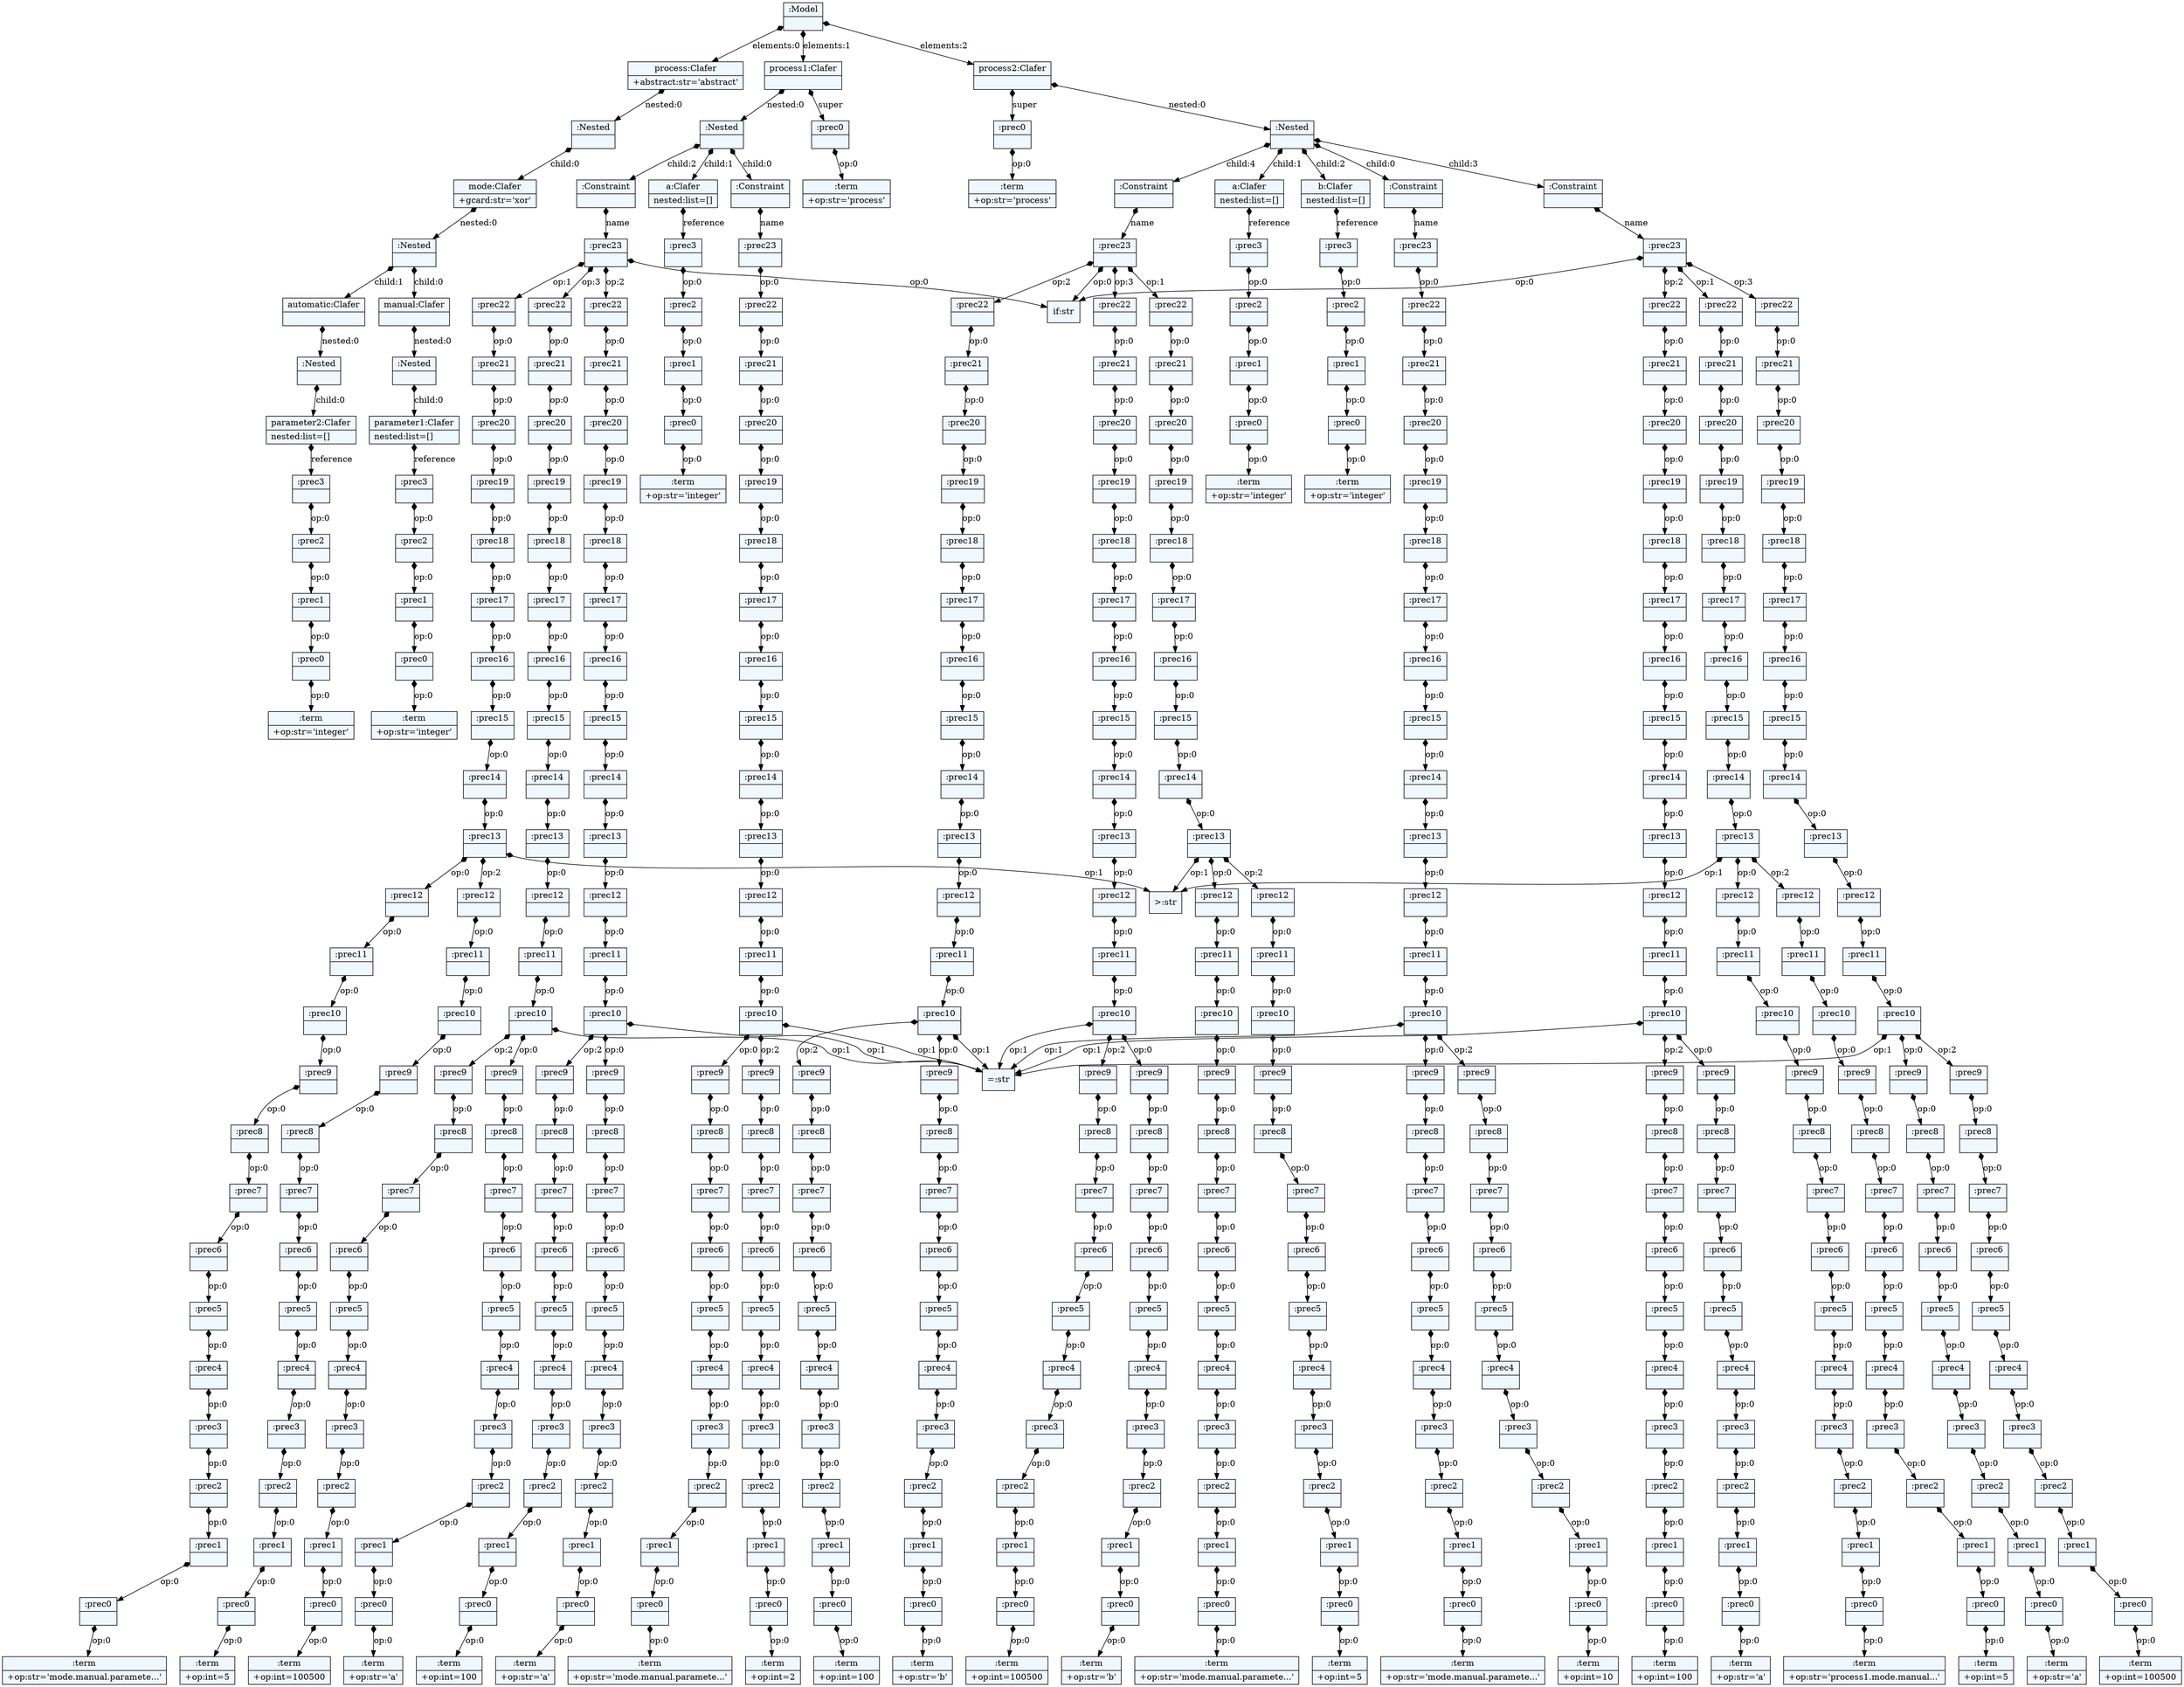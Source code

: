 
    digraph textX {
    fontname = "Bitstream Vera Sans"
    fontsize = 8
    node[
        shape=record,
        style=filled,
        fillcolor=aliceblue
    ]
    nodesep = 0.3
    edge[dir=black,arrowtail=empty]


139630471093968 -> 139630471093712 [label="elements:0" arrowtail=diamond dir=both]
139630471093712 -> 139630471091216 [label="nested:0" arrowtail=diamond dir=both]
139630471091216 -> 139630471090640 [label="child:0" arrowtail=diamond dir=both]
139630471090640 -> 139630471062224 [label="nested:0" arrowtail=diamond dir=both]
139630471062224 -> 139630471064848 [label="child:0" arrowtail=diamond dir=both]
139630471064848 -> 139630471064080 [label="nested:0" arrowtail=diamond dir=both]
139630471064080 -> 139630470682448 [label="child:0" arrowtail=diamond dir=both]
139630470682448 -> 139630470680912 [label="reference" arrowtail=diamond dir=both]
139630470680912 -> 139630470681744 [label="op:0" arrowtail=diamond dir=both]
139630470681744 -> 139630470682576 [label="op:0" arrowtail=diamond dir=both]
139630470682576 -> 139630470683792 [label="op:0" arrowtail=diamond dir=both]
139630470683792 -> 139630470683920 [label="op:0" arrowtail=diamond dir=both]
139630470683920[label="{:term|+op:str='integer'\l}"]
139630470683792[label="{:prec0|}"]
139630470682576[label="{:prec1|}"]
139630470681744[label="{:prec2|}"]
139630470680912[label="{:prec3|}"]
139630470682448[label="{parameter1:Clafer|nested:list=[]\l}"]
139630471064080[label="{:Nested|}"]
139630471064848[label="{manual:Clafer|}"]
139630471062224 -> 139630471064656 [label="child:1" arrowtail=diamond dir=both]
139630471064656 -> 139630471065552 [label="nested:0" arrowtail=diamond dir=both]
139630471065552 -> 139630470683024 [label="child:0" arrowtail=diamond dir=both]
139630470683024 -> 139630470682896 [label="reference" arrowtail=diamond dir=both]
139630470682896 -> 139630470683856 [label="op:0" arrowtail=diamond dir=both]
139630470683856 -> 139630470683216 [label="op:0" arrowtail=diamond dir=both]
139630470683216 -> 139630470904208 [label="op:0" arrowtail=diamond dir=both]
139630470904208 -> 139630470904080 [label="op:0" arrowtail=diamond dir=both]
139630470904080[label="{:term|+op:str='integer'\l}"]
139630470904208[label="{:prec0|}"]
139630470683216[label="{:prec1|}"]
139630470683856[label="{:prec2|}"]
139630470682896[label="{:prec3|}"]
139630470683024[label="{parameter2:Clafer|nested:list=[]\l}"]
139630471065552[label="{:Nested|}"]
139630471064656[label="{automatic:Clafer|}"]
139630471062224[label="{:Nested|}"]
139630471090640[label="{mode:Clafer|+gcard:str='xor'\l}"]
139630471091216[label="{:Nested|}"]
139630471093712[label="{process:Clafer|+abstract:str='abstract'\l}"]
139630471093968 -> 139630471092560 [label="elements:1" arrowtail=diamond dir=both]
139630471092560 -> 139630471090896 [label="super" arrowtail=diamond dir=both]
139630471090896 -> 139630471090960 [label="op:0" arrowtail=diamond dir=both]
139630471090960[label="{:term|+op:str='process'\l}"]
139630471090896[label="{:prec0|}"]
139630471092560 -> 139630471091600 [label="nested:0" arrowtail=diamond dir=both]
139630471091600 -> 139630471061712 [label="child:0" arrowtail=diamond dir=both]
139630471061712 -> 139630471065104 [label="name" arrowtail=diamond dir=both]
139630471065104 -> 139630470885968 [label="op:0" arrowtail=diamond dir=both]
139630470885968 -> 139630470886416 [label="op:0" arrowtail=diamond dir=both]
139630470886416 -> 139630470885456 [label="op:0" arrowtail=diamond dir=both]
139630470885456 -> 139630470887312 [label="op:0" arrowtail=diamond dir=both]
139630470887312 -> 139630470952272 [label="op:0" arrowtail=diamond dir=both]
139630470952272 -> 139630470951632 [label="op:0" arrowtail=diamond dir=both]
139630470951632 -> 139630470953488 [label="op:0" arrowtail=diamond dir=both]
139630470953488 -> 139630470714000 [label="op:0" arrowtail=diamond dir=both]
139630470714000 -> 139630470713552 [label="op:0" arrowtail=diamond dir=both]
139630470713552 -> 139630470715600 [label="op:0" arrowtail=diamond dir=both]
139630470715600 -> 139630470714512 [label="op:0" arrowtail=diamond dir=both]
139630470714512 -> 139630470713424 [label="op:0" arrowtail=diamond dir=both]
139630470713424 -> 139630470716880 [label="op:0" arrowtail=diamond dir=both]
139630470716880 -> 139630470714576 [label="op:0" arrowtail=diamond dir=both]
139630470714576 -> 139630470716432 [label="op:0" arrowtail=diamond dir=both]
139630470716432 -> 139630470716624 [label="op:0" arrowtail=diamond dir=both]
139630470716624 -> 139630470715664 [label="op:0" arrowtail=diamond dir=both]
139630470715664 -> 139630471444176 [label="op:0" arrowtail=diamond dir=both]
139630471444176 -> 139630470747728 [label="op:0" arrowtail=diamond dir=both]
139630470747728 -> 139630470748240 [label="op:0" arrowtail=diamond dir=both]
139630470748240 -> 139630470748624 [label="op:0" arrowtail=diamond dir=both]
139630470748624 -> 139630470749072 [label="op:0" arrowtail=diamond dir=both]
139630470749072 -> 139630470578512 [label="op:0" arrowtail=diamond dir=both]
139630470578512 -> 139630470578960 [label="op:0" arrowtail=diamond dir=both]
139630470578960[label="{:term|+op:str='mode.manual.paramete...'\l}"]
139630470578512[label="{:prec0|}"]
139630470749072[label="{:prec1|}"]
139630470748624[label="{:prec2|}"]
139630470748240[label="{:prec3|}"]
139630470747728[label="{:prec4|}"]
139630471444176[label="{:prec5|}"]
139630470715664[label="{:prec6|}"]
139630470716624[label="{:prec7|}"]
139630470716432[label="{:prec8|}"]
139630470714576[label="{:prec9|}"]
139630470716880 -> "=:str" [label="op:1" arrowtail=diamond dir=both]
139630470716880 -> 139630470715152 [label="op:2" arrowtail=diamond dir=both]
139630470715152 -> 139630470716560 [label="op:0" arrowtail=diamond dir=both]
139630470716560 -> 139630470716944 [label="op:0" arrowtail=diamond dir=both]
139630470716944 -> 139630470750160 [label="op:0" arrowtail=diamond dir=both]
139630470750160 -> 139630470746768 [label="op:0" arrowtail=diamond dir=both]
139630470746768 -> 139630470750096 [label="op:0" arrowtail=diamond dir=both]
139630470750096 -> 139630470578832 [label="op:0" arrowtail=diamond dir=both]
139630470578832 -> 139630470579344 [label="op:0" arrowtail=diamond dir=both]
139630470579344 -> 139630470579664 [label="op:0" arrowtail=diamond dir=both]
139630470579664 -> 139630470579856 [label="op:0" arrowtail=diamond dir=both]
139630470579856 -> 139630470580112 [label="op:0" arrowtail=diamond dir=both]
139630470580112[label="{:term|+op:int=2\l}"]
139630470579856[label="{:prec0|}"]
139630470579664[label="{:prec1|}"]
139630470579344[label="{:prec2|}"]
139630470578832[label="{:prec3|}"]
139630470750096[label="{:prec4|}"]
139630470746768[label="{:prec5|}"]
139630470750160[label="{:prec6|}"]
139630470716944[label="{:prec7|}"]
139630470716560[label="{:prec8|}"]
139630470715152[label="{:prec9|}"]
139630470716880[label="{:prec10|}"]
139630470713424[label="{:prec11|}"]
139630470714512[label="{:prec12|}"]
139630470715600[label="{:prec13|}"]
139630470713552[label="{:prec14|}"]
139630470714000[label="{:prec15|}"]
139630470953488[label="{:prec16|}"]
139630470951632[label="{:prec17|}"]
139630470952272[label="{:prec18|}"]
139630470887312[label="{:prec19|}"]
139630470885456[label="{:prec20|}"]
139630470886416[label="{:prec21|}"]
139630470885968[label="{:prec22|}"]
139630471065104[label="{:prec23|}"]
139630471061712[label="{:Constraint|}"]
139630471091600 -> 139630471063120 [label="child:1" arrowtail=diamond dir=both]
139630471063120 -> 139630470887632 [label="reference" arrowtail=diamond dir=both]
139630470887632 -> 139630470886928 [label="op:0" arrowtail=diamond dir=both]
139630470886928 -> 139630470888976 [label="op:0" arrowtail=diamond dir=both]
139630470888976 -> 139630470953360 [label="op:0" arrowtail=diamond dir=both]
139630470953360 -> 139630470951888 [label="op:0" arrowtail=diamond dir=both]
139630470951888[label="{:term|+op:str='integer'\l}"]
139630470953360[label="{:prec0|}"]
139630470888976[label="{:prec1|}"]
139630470886928[label="{:prec2|}"]
139630470887632[label="{:prec3|}"]
139630471063120[label="{a:Clafer|nested:list=[]\l}"]
139630471091600 -> 139630471063568 [label="child:2" arrowtail=diamond dir=both]
139630471063568 -> 139630470886352 [label="name" arrowtail=diamond dir=both]
139630470886352 -> "if:str" [label="op:0" arrowtail=diamond dir=both]
139630470886352 -> 139630470888464 [label="op:1" arrowtail=diamond dir=both]
139630470888464 -> 139630470953168 [label="op:0" arrowtail=diamond dir=both]
139630470953168 -> 139630470714704 [label="op:0" arrowtail=diamond dir=both]
139630470714704 -> 139630470714768 [label="op:0" arrowtail=diamond dir=both]
139630470714768 -> 139630470714192 [label="op:0" arrowtail=diamond dir=both]
139630470714192 -> 139630470714128 [label="op:0" arrowtail=diamond dir=both]
139630470714128 -> 139630470715792 [label="op:0" arrowtail=diamond dir=both]
139630470715792 -> 139630470715920 [label="op:0" arrowtail=diamond dir=both]
139630470715920 -> 139630470748112 [label="op:0" arrowtail=diamond dir=both]
139630470748112 -> 139630470750032 [label="op:0" arrowtail=diamond dir=both]
139630470750032 -> 139630470578896 [label="op:0" arrowtail=diamond dir=both]
139630470578896 -> 139630470579472 [label="op:0" arrowtail=diamond dir=both]
139630470579472 -> 139630470580048 [label="op:0" arrowtail=diamond dir=both]
139630470580048 -> 139630470578256 [label="op:0" arrowtail=diamond dir=both]
139630470578256 -> 139630470578384 [label="op:0" arrowtail=diamond dir=both]
139630470578384 -> 139630470580176 [label="op:0" arrowtail=diamond dir=both]
139630470580176 -> 139630470580368 [label="op:0" arrowtail=diamond dir=both]
139630470580368 -> 139630470580560 [label="op:0" arrowtail=diamond dir=both]
139630470580560 -> 139630470580752 [label="op:0" arrowtail=diamond dir=both]
139630470580752 -> 139630470580944 [label="op:0" arrowtail=diamond dir=both]
139630470580944 -> 139630470581136 [label="op:0" arrowtail=diamond dir=both]
139630470581136 -> 139630470581328 [label="op:0" arrowtail=diamond dir=both]
139630470581328 -> 139630470581520 [label="op:0" arrowtail=diamond dir=both]
139630470581520 -> 139630470581712 [label="op:0" arrowtail=diamond dir=both]
139630470581712[label="{:term|+op:str='mode.manual.paramete...'\l}"]
139630470581520[label="{:prec0|}"]
139630470581328[label="{:prec1|}"]
139630470581136[label="{:prec2|}"]
139630470580944[label="{:prec3|}"]
139630470580752[label="{:prec4|}"]
139630470580560[label="{:prec5|}"]
139630470580368[label="{:prec6|}"]
139630470580176[label="{:prec7|}"]
139630470578384[label="{:prec8|}"]
139630470578256[label="{:prec9|}"]
139630470580048[label="{:prec10|}"]
139630470579472[label="{:prec11|}"]
139630470578896[label="{:prec12|}"]
139630470750032 -> ">:str" [label="op:1" arrowtail=diamond dir=both]
139630470750032 -> 139630470579536 [label="op:2" arrowtail=diamond dir=both]
139630470579536 -> 139630470579920 [label="op:0" arrowtail=diamond dir=both]
139630470579920 -> 139630470578704 [label="op:0" arrowtail=diamond dir=both]
139630470578704 -> 139630470578448 [label="op:0" arrowtail=diamond dir=both]
139630470578448 -> 139630470580432 [label="op:0" arrowtail=diamond dir=both]
139630470580432 -> 139630470580688 [label="op:0" arrowtail=diamond dir=both]
139630470580688 -> 139630470581008 [label="op:0" arrowtail=diamond dir=both]
139630470581008 -> 139630470581264 [label="op:0" arrowtail=diamond dir=both]
139630470581264 -> 139630470581584 [label="op:0" arrowtail=diamond dir=both]
139630470581584 -> 139630470581840 [label="op:0" arrowtail=diamond dir=both]
139630470581840 -> 139630470582032 [label="op:0" arrowtail=diamond dir=both]
139630470582032 -> 139630470582224 [label="op:0" arrowtail=diamond dir=both]
139630470582224 -> 139630470287568 [label="op:0" arrowtail=diamond dir=both]
139630470287568 -> 139630470287760 [label="op:0" arrowtail=diamond dir=both]
139630470287760[label="{:term|+op:int=5\l}"]
139630470287568[label="{:prec0|}"]
139630470582224[label="{:prec1|}"]
139630470582032[label="{:prec2|}"]
139630470581840[label="{:prec3|}"]
139630470581584[label="{:prec4|}"]
139630470581264[label="{:prec5|}"]
139630470581008[label="{:prec6|}"]
139630470580688[label="{:prec7|}"]
139630470580432[label="{:prec8|}"]
139630470578448[label="{:prec9|}"]
139630470578704[label="{:prec10|}"]
139630470579920[label="{:prec11|}"]
139630470579536[label="{:prec12|}"]
139630470750032[label="{:prec13|}"]
139630470748112[label="{:prec14|}"]
139630470715920[label="{:prec15|}"]
139630470715792[label="{:prec16|}"]
139630470714128[label="{:prec17|}"]
139630470714192[label="{:prec18|}"]
139630470714768[label="{:prec19|}"]
139630470714704[label="{:prec20|}"]
139630470953168[label="{:prec21|}"]
139630470888464[label="{:prec22|}"]
139630470886352 -> 139630470954640 [label="op:2" arrowtail=diamond dir=both]
139630470954640 -> 139630470886032 [label="op:0" arrowtail=diamond dir=both]
139630470886032 -> 139630470714640 [label="op:0" arrowtail=diamond dir=both]
139630470714640 -> 139630470715088 [label="op:0" arrowtail=diamond dir=both]
139630470715088 -> 139630470716496 [label="op:0" arrowtail=diamond dir=both]
139630470716496 -> 139630470747216 [label="op:0" arrowtail=diamond dir=both]
139630470747216 -> 139630470749136 [label="op:0" arrowtail=diamond dir=both]
139630470749136 -> 139630470579792 [label="op:0" arrowtail=diamond dir=both]
139630470579792 -> 139630470578576 [label="op:0" arrowtail=diamond dir=both]
139630470578576 -> 139630470580304 [label="op:0" arrowtail=diamond dir=both]
139630470580304 -> 139630470580816 [label="op:0" arrowtail=diamond dir=both]
139630470580816 -> 139630470581200 [label="op:0" arrowtail=diamond dir=both]
139630470581200 -> 139630470581648 [label="op:0" arrowtail=diamond dir=both]
139630470581648 -> 139630470581904 [label="op:0" arrowtail=diamond dir=both]
139630470581904 -> 139630470287440 [label="op:0" arrowtail=diamond dir=both]
139630470287440 -> 139630470287696 [label="op:0" arrowtail=diamond dir=both]
139630470287696 -> 139630470288016 [label="op:0" arrowtail=diamond dir=both]
139630470288016 -> 139630470288144 [label="op:0" arrowtail=diamond dir=both]
139630470288144 -> 139630470288336 [label="op:0" arrowtail=diamond dir=both]
139630470288336 -> 139630470288528 [label="op:0" arrowtail=diamond dir=both]
139630470288528 -> 139630470288720 [label="op:0" arrowtail=diamond dir=both]
139630470288720 -> 139630470288912 [label="op:0" arrowtail=diamond dir=both]
139630470288912 -> 139630470289104 [label="op:0" arrowtail=diamond dir=both]
139630470289104 -> 139630470289296 [label="op:0" arrowtail=diamond dir=both]
139630470289296[label="{:term|+op:str='a'\l}"]
139630470289104[label="{:prec0|}"]
139630470288912[label="{:prec1|}"]
139630470288720[label="{:prec2|}"]
139630470288528[label="{:prec3|}"]
139630470288336[label="{:prec4|}"]
139630470288144[label="{:prec5|}"]
139630470288016[label="{:prec6|}"]
139630470287696[label="{:prec7|}"]
139630470287440[label="{:prec8|}"]
139630470581904[label="{:prec9|}"]
139630470581648 -> "=:str" [label="op:1" arrowtail=diamond dir=both]
139630470581648 -> 139630470582160 [label="op:2" arrowtail=diamond dir=both]
139630470582160 -> 139630470287632 [label="op:0" arrowtail=diamond dir=both]
139630470287632 -> 139630470287952 [label="op:0" arrowtail=diamond dir=both]
139630470287952 -> 139630470288272 [label="op:0" arrowtail=diamond dir=both]
139630470288272 -> 139630470288592 [label="op:0" arrowtail=diamond dir=both]
139630470288592 -> 139630470288848 [label="op:0" arrowtail=diamond dir=both]
139630470288848 -> 139630470289168 [label="op:0" arrowtail=diamond dir=both]
139630470289168 -> 139630470289424 [label="op:0" arrowtail=diamond dir=both]
139630470289424 -> 139630470289616 [label="op:0" arrowtail=diamond dir=both]
139630470289616 -> 139630470289808 [label="op:0" arrowtail=diamond dir=both]
139630470289808 -> 139630470290000 [label="op:0" arrowtail=diamond dir=both]
139630470290000[label="{:term|+op:int=100\l}"]
139630470289808[label="{:prec0|}"]
139630470289616[label="{:prec1|}"]
139630470289424[label="{:prec2|}"]
139630470289168[label="{:prec3|}"]
139630470288848[label="{:prec4|}"]
139630470288592[label="{:prec5|}"]
139630470288272[label="{:prec6|}"]
139630470287952[label="{:prec7|}"]
139630470287632[label="{:prec8|}"]
139630470582160[label="{:prec9|}"]
139630470581648[label="{:prec10|}"]
139630470581200[label="{:prec11|}"]
139630470580816[label="{:prec12|}"]
139630470580304[label="{:prec13|}"]
139630470578576[label="{:prec14|}"]
139630470579792[label="{:prec15|}"]
139630470749136[label="{:prec16|}"]
139630470747216[label="{:prec17|}"]
139630470716496[label="{:prec18|}"]
139630470715088[label="{:prec19|}"]
139630470714640[label="{:prec20|}"]
139630470886032[label="{:prec21|}"]
139630470954640[label="{:prec22|}"]
139630470886352 -> 139630470952016 [label="op:3" arrowtail=diamond dir=both]
139630470952016 -> 139630470715536 [label="op:0" arrowtail=diamond dir=both]
139630470715536 -> 139630470716368 [label="op:0" arrowtail=diamond dir=both]
139630470716368 -> 139630470747152 [label="op:0" arrowtail=diamond dir=both]
139630470747152 -> 139630470749200 [label="op:0" arrowtail=diamond dir=both]
139630470749200 -> 139630470578640 [label="op:0" arrowtail=diamond dir=both]
139630470578640 -> 139630470580496 [label="op:0" arrowtail=diamond dir=both]
139630470580496 -> 139630470581072 [label="op:0" arrowtail=diamond dir=both]
139630470581072 -> 139630470581776 [label="op:0" arrowtail=diamond dir=both]
139630470581776 -> 139630470287504 [label="op:0" arrowtail=diamond dir=both]
139630470287504 -> 139630470288080 [label="op:0" arrowtail=diamond dir=both]
139630470288080 -> 139630470288464 [label="op:0" arrowtail=diamond dir=both]
139630470288464 -> 139630470288976 [label="op:0" arrowtail=diamond dir=both]
139630470288976 -> 139630470289360 [label="op:0" arrowtail=diamond dir=both]
139630470289360 -> 139630470289680 [label="op:0" arrowtail=diamond dir=both]
139630470289680 -> 139630470289936 [label="op:0" arrowtail=diamond dir=both]
139630470289936 -> 139630470290256 [label="op:0" arrowtail=diamond dir=both]
139630470290256 -> 139630470290384 [label="op:0" arrowtail=diamond dir=both]
139630470290384 -> 139630470290576 [label="op:0" arrowtail=diamond dir=both]
139630470290576 -> 139630470290768 [label="op:0" arrowtail=diamond dir=both]
139630470290768 -> 139630470290960 [label="op:0" arrowtail=diamond dir=both]
139630470290960 -> 139630470291152 [label="op:0" arrowtail=diamond dir=both]
139630470291152 -> 139630470291344 [label="op:0" arrowtail=diamond dir=both]
139630470291344 -> 139630470299792 [label="op:0" arrowtail=diamond dir=both]
139630470299792[label="{:term|+op:str='a'\l}"]
139630470291344[label="{:prec0|}"]
139630470291152[label="{:prec1|}"]
139630470290960[label="{:prec2|}"]
139630470290768[label="{:prec3|}"]
139630470290576[label="{:prec4|}"]
139630470290384[label="{:prec5|}"]
139630470290256[label="{:prec6|}"]
139630470289936[label="{:prec7|}"]
139630470289680[label="{:prec8|}"]
139630470289360[label="{:prec9|}"]
139630470288976 -> "=:str" [label="op:1" arrowtail=diamond dir=both]
139630470288976 -> 139630470289488 [label="op:2" arrowtail=diamond dir=both]
139630470289488 -> 139630470289872 [label="op:0" arrowtail=diamond dir=both]
139630470289872 -> 139630470290192 [label="op:0" arrowtail=diamond dir=both]
139630470290192 -> 139630470290512 [label="op:0" arrowtail=diamond dir=both]
139630470290512 -> 139630470290832 [label="op:0" arrowtail=diamond dir=both]
139630470290832 -> 139630470291088 [label="op:0" arrowtail=diamond dir=both]
139630470291088 -> 139630470291408 [label="op:0" arrowtail=diamond dir=both]
139630470291408 -> 139630470299920 [label="op:0" arrowtail=diamond dir=both]
139630470299920 -> 139630470300112 [label="op:0" arrowtail=diamond dir=both]
139630470300112 -> 139630470300304 [label="op:0" arrowtail=diamond dir=both]
139630470300304 -> 139630470300496 [label="op:0" arrowtail=diamond dir=both]
139630470300496[label="{:term|+op:int=100500\l}"]
139630470300304[label="{:prec0|}"]
139630470300112[label="{:prec1|}"]
139630470299920[label="{:prec2|}"]
139630470291408[label="{:prec3|}"]
139630470291088[label="{:prec4|}"]
139630470290832[label="{:prec5|}"]
139630470290512[label="{:prec6|}"]
139630470290192[label="{:prec7|}"]
139630470289872[label="{:prec8|}"]
139630470289488[label="{:prec9|}"]
139630470288976[label="{:prec10|}"]
139630470288464[label="{:prec11|}"]
139630470288080[label="{:prec12|}"]
139630470287504[label="{:prec13|}"]
139630470581776[label="{:prec14|}"]
139630470581072[label="{:prec15|}"]
139630470580496[label="{:prec16|}"]
139630470578640[label="{:prec17|}"]
139630470749200[label="{:prec18|}"]
139630470747152[label="{:prec19|}"]
139630470716368[label="{:prec20|}"]
139630470715536[label="{:prec21|}"]
139630470952016[label="{:prec22|}"]
139630470886352[label="{:prec23|}"]
139630471063568[label="{:Constraint|}"]
139630471091600[label="{:Nested|}"]
139630471092560[label="{process1:Clafer|}"]
139630471093968 -> 139630471092752 [label="elements:2" arrowtail=diamond dir=both]
139630471092752 -> 139630471092944 [label="super" arrowtail=diamond dir=both]
139630471092944 -> 139630471062800 [label="op:0" arrowtail=diamond dir=both]
139630471062800[label="{:term|+op:str='process'\l}"]
139630471092944[label="{:prec0|}"]
139630471092752 -> 139630470886736 [label="nested:0" arrowtail=diamond dir=both]
139630470886736 -> 139630470713616 [label="child:0" arrowtail=diamond dir=both]
139630470713616 -> 139630470716752 [label="name" arrowtail=diamond dir=both]
139630470716752 -> 139630470952976 [label="op:0" arrowtail=diamond dir=both]
139630470952976 -> 139630470578320 [label="op:0" arrowtail=diamond dir=both]
139630470578320 -> 139630470580880 [label="op:0" arrowtail=diamond dir=both]
139630470580880 -> 139630470581968 [label="op:0" arrowtail=diamond dir=both]
139630470581968 -> 139630470287824 [label="op:0" arrowtail=diamond dir=both]
139630470287824 -> 139630470288400 [label="op:0" arrowtail=diamond dir=both]
139630470288400 -> 139630470289040 [label="op:0" arrowtail=diamond dir=both]
139630470289040 -> 139630470289744 [label="op:0" arrowtail=diamond dir=both]
139630470289744 -> 139630470290320 [label="op:0" arrowtail=diamond dir=both]
139630470290320 -> 139630470290704 [label="op:0" arrowtail=diamond dir=both]
139630470290704 -> 139630470291216 [label="op:0" arrowtail=diamond dir=both]
139630470291216 -> 139630470299856 [label="op:0" arrowtail=diamond dir=both]
139630470299856 -> 139630470300176 [label="op:0" arrowtail=diamond dir=both]
139630470300176 -> 139630470300432 [label="op:0" arrowtail=diamond dir=both]
139630470300432 -> 139630470300752 [label="op:0" arrowtail=diamond dir=both]
139630470300752 -> 139630470300880 [label="op:0" arrowtail=diamond dir=both]
139630470300880 -> 139630470301072 [label="op:0" arrowtail=diamond dir=both]
139630470301072 -> 139630470301264 [label="op:0" arrowtail=diamond dir=both]
139630470301264 -> 139630470301456 [label="op:0" arrowtail=diamond dir=both]
139630470301456 -> 139630470301648 [label="op:0" arrowtail=diamond dir=both]
139630470301648 -> 139630470301840 [label="op:0" arrowtail=diamond dir=both]
139630470301840 -> 139630470302032 [label="op:0" arrowtail=diamond dir=both]
139630470302032 -> 139630470302224 [label="op:0" arrowtail=diamond dir=both]
139630470302224 -> 139630470302416 [label="op:0" arrowtail=diamond dir=both]
139630470302416[label="{:term|+op:str='mode.manual.paramete...'\l}"]
139630470302224[label="{:prec0|}"]
139630470302032[label="{:prec1|}"]
139630470301840[label="{:prec2|}"]
139630470301648[label="{:prec3|}"]
139630470301456[label="{:prec4|}"]
139630470301264[label="{:prec5|}"]
139630470301072[label="{:prec6|}"]
139630470300880[label="{:prec7|}"]
139630470300752[label="{:prec8|}"]
139630470300432[label="{:prec9|}"]
139630470300176 -> "=:str" [label="op:1" arrowtail=diamond dir=both]
139630470300176 -> 139630470300624 [label="op:2" arrowtail=diamond dir=both]
139630470300624 -> 139630470300816 [label="op:0" arrowtail=diamond dir=both]
139630470300816 -> 139630470301136 [label="op:0" arrowtail=diamond dir=both]
139630470301136 -> 139630470301392 [label="op:0" arrowtail=diamond dir=both]
139630470301392 -> 139630470301712 [label="op:0" arrowtail=diamond dir=both]
139630470301712 -> 139630470301968 [label="op:0" arrowtail=diamond dir=both]
139630470301968 -> 139630470302288 [label="op:0" arrowtail=diamond dir=both]
139630470302288 -> 139630470302544 [label="op:0" arrowtail=diamond dir=both]
139630470302544 -> 139630470302736 [label="op:0" arrowtail=diamond dir=both]
139630470302736 -> 139630470302928 [label="op:0" arrowtail=diamond dir=both]
139630470302928 -> 139630470303120 [label="op:0" arrowtail=diamond dir=both]
139630470303120[label="{:term|+op:int=10\l}"]
139630470302928[label="{:prec0|}"]
139630470302736[label="{:prec1|}"]
139630470302544[label="{:prec2|}"]
139630470302288[label="{:prec3|}"]
139630470301968[label="{:prec4|}"]
139630470301712[label="{:prec5|}"]
139630470301392[label="{:prec6|}"]
139630470301136[label="{:prec7|}"]
139630470300816[label="{:prec8|}"]
139630470300624[label="{:prec9|}"]
139630470300176[label="{:prec10|}"]
139630470299856[label="{:prec11|}"]
139630470291216[label="{:prec12|}"]
139630470290704[label="{:prec13|}"]
139630470290320[label="{:prec14|}"]
139630470289744[label="{:prec15|}"]
139630470289040[label="{:prec16|}"]
139630470288400[label="{:prec17|}"]
139630470287824[label="{:prec18|}"]
139630470581968[label="{:prec19|}"]
139630470580880[label="{:prec20|}"]
139630470578320[label="{:prec21|}"]
139630470952976[label="{:prec22|}"]
139630470716752[label="{:prec23|}"]
139630470713616[label="{:Constraint|}"]
139630470886736 -> 139630470747472 [label="child:1" arrowtail=diamond dir=both]
139630470747472 -> 139630470580240 [label="reference" arrowtail=diamond dir=both]
139630470580240 -> 139630470581392 [label="op:0" arrowtail=diamond dir=both]
139630470581392 -> 139630470715472 [label="op:0" arrowtail=diamond dir=both]
139630470715472 -> 139630470287888 [label="op:0" arrowtail=diamond dir=both]
139630470287888 -> 139630470288784 [label="op:0" arrowtail=diamond dir=both]
139630470288784[label="{:term|+op:str='integer'\l}"]
139630470287888[label="{:prec0|}"]
139630470715472[label="{:prec1|}"]
139630470581392[label="{:prec2|}"]
139630470580240[label="{:prec3|}"]
139630470747472[label="{a:Clafer|nested:list=[]\l}"]
139630470886736 -> 139630470579984 [label="child:2" arrowtail=diamond dir=both]
139630470579984 -> 139630470582096 [label="reference" arrowtail=diamond dir=both]
139630470582096 -> 139630470715408 [label="op:0" arrowtail=diamond dir=both]
139630470715408 -> 139630470289232 [label="op:0" arrowtail=diamond dir=both]
139630470289232 -> 139630470290064 [label="op:0" arrowtail=diamond dir=both]
139630470290064 -> 139630470290640 [label="op:0" arrowtail=diamond dir=both]
139630470290640[label="{:term|+op:str='integer'\l}"]
139630470290064[label="{:prec0|}"]
139630470289232[label="{:prec1|}"]
139630470715408[label="{:prec2|}"]
139630470582096[label="{:prec3|}"]
139630470579984[label="{b:Clafer|nested:list=[]\l}"]
139630470886736 -> 139630470580624 [label="child:3" arrowtail=diamond dir=both]
139630470580624 -> 139630470581456 [label="name" arrowtail=diamond dir=both]
139630470581456 -> "if:str" [label="op:0" arrowtail=diamond dir=both]
139630470581456 -> 139630470289552 [label="op:1" arrowtail=diamond dir=both]
139630470289552 -> 139630470290448 [label="op:0" arrowtail=diamond dir=both]
139630470290448 -> 139630470291280 [label="op:0" arrowtail=diamond dir=both]
139630470291280 -> 139630470299984 [label="op:0" arrowtail=diamond dir=both]
139630470299984 -> 139630470300560 [label="op:0" arrowtail=diamond dir=both]
139630470300560 -> 139630470301008 [label="op:0" arrowtail=diamond dir=both]
139630470301008 -> 139630470301520 [label="op:0" arrowtail=diamond dir=both]
139630470301520 -> 139630470301904 [label="op:0" arrowtail=diamond dir=both]
139630470301904 -> 139630470302352 [label="op:0" arrowtail=diamond dir=both]
139630470302352 -> 139630470302608 [label="op:0" arrowtail=diamond dir=both]
139630470302608 -> 139630470302992 [label="op:0" arrowtail=diamond dir=both]
139630470302992 -> 139630470303248 [label="op:0" arrowtail=diamond dir=both]
139630470303248 -> 139630470303440 [label="op:0" arrowtail=diamond dir=both]
139630470303440 -> 139630470303632 [label="op:0" arrowtail=diamond dir=both]
139630470303632 -> 139630470336656 [label="op:0" arrowtail=diamond dir=both]
139630470336656 -> 139630470336848 [label="op:0" arrowtail=diamond dir=both]
139630470336848 -> 139630470337040 [label="op:0" arrowtail=diamond dir=both]
139630470337040 -> 139630470337232 [label="op:0" arrowtail=diamond dir=both]
139630470337232 -> 139630470337424 [label="op:0" arrowtail=diamond dir=both]
139630470337424 -> 139630470337616 [label="op:0" arrowtail=diamond dir=both]
139630470337616 -> 139630470337808 [label="op:0" arrowtail=diamond dir=both]
139630470337808 -> 139630470338000 [label="op:0" arrowtail=diamond dir=both]
139630470338000 -> 139630470338192 [label="op:0" arrowtail=diamond dir=both]
139630470338192 -> 139630470338384 [label="op:0" arrowtail=diamond dir=both]
139630470338384[label="{:term|+op:str='process1.mode.manual...'\l}"]
139630470338192[label="{:prec0|}"]
139630470338000[label="{:prec1|}"]
139630470337808[label="{:prec2|}"]
139630470337616[label="{:prec3|}"]
139630470337424[label="{:prec4|}"]
139630470337232[label="{:prec5|}"]
139630470337040[label="{:prec6|}"]
139630470336848[label="{:prec7|}"]
139630470336656[label="{:prec8|}"]
139630470303632[label="{:prec9|}"]
139630470303440[label="{:prec10|}"]
139630470303248[label="{:prec11|}"]
139630470302992[label="{:prec12|}"]
139630470302608 -> ">:str" [label="op:1" arrowtail=diamond dir=both]
139630470302608 -> 139630470303184 [label="op:2" arrowtail=diamond dir=both]
139630470303184 -> 139630470303312 [label="op:0" arrowtail=diamond dir=both]
139630470303312 -> 139630470303696 [label="op:0" arrowtail=diamond dir=both]
139630470303696 -> 139630470336784 [label="op:0" arrowtail=diamond dir=both]
139630470336784 -> 139630470337104 [label="op:0" arrowtail=diamond dir=both]
139630470337104 -> 139630470337360 [label="op:0" arrowtail=diamond dir=both]
139630470337360 -> 139630470337680 [label="op:0" arrowtail=diamond dir=both]
139630470337680 -> 139630470337936 [label="op:0" arrowtail=diamond dir=both]
139630470337936 -> 139630470338256 [label="op:0" arrowtail=diamond dir=both]
139630470338256 -> 139630470338512 [label="op:0" arrowtail=diamond dir=both]
139630470338512 -> 139630470338704 [label="op:0" arrowtail=diamond dir=both]
139630470338704 -> 139630470338896 [label="op:0" arrowtail=diamond dir=both]
139630470338896 -> 139630470339088 [label="op:0" arrowtail=diamond dir=both]
139630470339088 -> 139630470339280 [label="op:0" arrowtail=diamond dir=both]
139630470339280[label="{:term|+op:int=5\l}"]
139630470339088[label="{:prec0|}"]
139630470338896[label="{:prec1|}"]
139630470338704[label="{:prec2|}"]
139630470338512[label="{:prec3|}"]
139630470338256[label="{:prec4|}"]
139630470337936[label="{:prec5|}"]
139630470337680[label="{:prec6|}"]
139630470337360[label="{:prec7|}"]
139630470337104[label="{:prec8|}"]
139630470336784[label="{:prec9|}"]
139630470303696[label="{:prec10|}"]
139630470303312[label="{:prec11|}"]
139630470303184[label="{:prec12|}"]
139630470302608[label="{:prec13|}"]
139630470302352[label="{:prec14|}"]
139630470301904[label="{:prec15|}"]
139630470301520[label="{:prec16|}"]
139630470301008[label="{:prec17|}"]
139630470300560[label="{:prec18|}"]
139630470299984[label="{:prec19|}"]
139630470291280[label="{:prec20|}"]
139630470290448[label="{:prec21|}"]
139630470289552[label="{:prec22|}"]
139630470581456 -> 139630470288656 [label="op:2" arrowtail=diamond dir=both]
139630470288656 -> 139630470299728 [label="op:0" arrowtail=diamond dir=both]
139630470299728 -> 139630470300368 [label="op:0" arrowtail=diamond dir=both]
139630470300368 -> 139630470301200 [label="op:0" arrowtail=diamond dir=both]
139630470301200 -> 139630470301584 [label="op:0" arrowtail=diamond dir=both]
139630470301584 -> 139630470302160 [label="op:0" arrowtail=diamond dir=both]
139630470302160 -> 139630470302800 [label="op:0" arrowtail=diamond dir=both]
139630470302800 -> 139630470303376 [label="op:0" arrowtail=diamond dir=both]
139630470303376 -> 139630470336592 [label="op:0" arrowtail=diamond dir=both]
139630470336592 -> 139630470336976 [label="op:0" arrowtail=diamond dir=both]
139630470336976 -> 139630470337488 [label="op:0" arrowtail=diamond dir=both]
139630470337488 -> 139630470337872 [label="op:0" arrowtail=diamond dir=both]
139630470337872 -> 139630470338320 [label="op:0" arrowtail=diamond dir=both]
139630470338320 -> 139630470338576 [label="op:0" arrowtail=diamond dir=both]
139630470338576 -> 139630470338960 [label="op:0" arrowtail=diamond dir=both]
139630470338960 -> 139630470339216 [label="op:0" arrowtail=diamond dir=both]
139630470339216 -> 139630470339536 [label="op:0" arrowtail=diamond dir=both]
139630470339536 -> 139630470339664 [label="op:0" arrowtail=diamond dir=both]
139630470339664 -> 139630470339856 [label="op:0" arrowtail=diamond dir=both]
139630470339856 -> 139630470340048 [label="op:0" arrowtail=diamond dir=both]
139630470340048 -> 139630470340240 [label="op:0" arrowtail=diamond dir=both]
139630470340240 -> 139630470340432 [label="op:0" arrowtail=diamond dir=both]
139630470340432 -> 139630469836880 [label="op:0" arrowtail=diamond dir=both]
139630469836880 -> 139630469837072 [label="op:0" arrowtail=diamond dir=both]
139630469837072[label="{:term|+op:str='a'\l}"]
139630469836880[label="{:prec0|}"]
139630470340432[label="{:prec1|}"]
139630470340240[label="{:prec2|}"]
139630470340048[label="{:prec3|}"]
139630470339856[label="{:prec4|}"]
139630470339664[label="{:prec5|}"]
139630470339536[label="{:prec6|}"]
139630470339216[label="{:prec7|}"]
139630470338960[label="{:prec8|}"]
139630470338576[label="{:prec9|}"]
139630470338320 -> "=:str" [label="op:1" arrowtail=diamond dir=both]
139630470338320 -> 139630470338832 [label="op:2" arrowtail=diamond dir=both]
139630470338832 -> 139630470339152 [label="op:0" arrowtail=diamond dir=both]
139630470339152 -> 139630470339472 [label="op:0" arrowtail=diamond dir=both]
139630470339472 -> 139630470339792 [label="op:0" arrowtail=diamond dir=both]
139630470339792 -> 139630470340112 [label="op:0" arrowtail=diamond dir=both]
139630470340112 -> 139630470340368 [label="op:0" arrowtail=diamond dir=both]
139630470340368 -> 139630469836944 [label="op:0" arrowtail=diamond dir=both]
139630469836944 -> 139630469837200 [label="op:0" arrowtail=diamond dir=both]
139630469837200 -> 139630469837392 [label="op:0" arrowtail=diamond dir=both]
139630469837392 -> 139630469837584 [label="op:0" arrowtail=diamond dir=both]
139630469837584 -> 139630469837776 [label="op:0" arrowtail=diamond dir=both]
139630469837776[label="{:term|+op:int=100\l}"]
139630469837584[label="{:prec0|}"]
139630469837392[label="{:prec1|}"]
139630469837200[label="{:prec2|}"]
139630469836944[label="{:prec3|}"]
139630470340368[label="{:prec4|}"]
139630470340112[label="{:prec5|}"]
139630470339792[label="{:prec6|}"]
139630470339472[label="{:prec7|}"]
139630470339152[label="{:prec8|}"]
139630470338832[label="{:prec9|}"]
139630470338320[label="{:prec10|}"]
139630470337872[label="{:prec11|}"]
139630470337488[label="{:prec12|}"]
139630470336976[label="{:prec13|}"]
139630470336592[label="{:prec14|}"]
139630470303376[label="{:prec15|}"]
139630470302800[label="{:prec16|}"]
139630470302160[label="{:prec17|}"]
139630470301584[label="{:prec18|}"]
139630470301200[label="{:prec19|}"]
139630470300368[label="{:prec20|}"]
139630470299728[label="{:prec21|}"]
139630470288656[label="{:prec22|}"]
139630470581456 -> 139630470290896 [label="op:3" arrowtail=diamond dir=both]
139630470290896 -> 139630470300240 [label="op:0" arrowtail=diamond dir=both]
139630470300240 -> 139630470301328 [label="op:0" arrowtail=diamond dir=both]
139630470301328 -> 139630470302480 [label="op:0" arrowtail=diamond dir=both]
139630470302480 -> 139630470302864 [label="op:0" arrowtail=diamond dir=both]
139630470302864 -> 139630470303568 [label="op:0" arrowtail=diamond dir=both]
139630470303568 -> 139630470337168 [label="op:0" arrowtail=diamond dir=both]
139630470337168 -> 139630470337744 [label="op:0" arrowtail=diamond dir=both]
139630470337744 -> 139630470338448 [label="op:0" arrowtail=diamond dir=both]
139630470338448 -> 139630470339024 [label="op:0" arrowtail=diamond dir=both]
139630470339024 -> 139630470339600 [label="op:0" arrowtail=diamond dir=both]
139630470339600 -> 139630470339984 [label="op:0" arrowtail=diamond dir=both]
139630470339984 -> 139630470340496 [label="op:0" arrowtail=diamond dir=both]
139630470340496 -> 139630469837136 [label="op:0" arrowtail=diamond dir=both]
139630469837136 -> 139630469837456 [label="op:0" arrowtail=diamond dir=both]
139630469837456 -> 139630469837712 [label="op:0" arrowtail=diamond dir=both]
139630469837712 -> 139630469838032 [label="op:0" arrowtail=diamond dir=both]
139630469838032 -> 139630469838160 [label="op:0" arrowtail=diamond dir=both]
139630469838160 -> 139630469838352 [label="op:0" arrowtail=diamond dir=both]
139630469838352 -> 139630469838544 [label="op:0" arrowtail=diamond dir=both]
139630469838544 -> 139630469838736 [label="op:0" arrowtail=diamond dir=both]
139630469838736 -> 139630469838928 [label="op:0" arrowtail=diamond dir=both]
139630469838928 -> 139630469839120 [label="op:0" arrowtail=diamond dir=both]
139630469839120 -> 139630469839312 [label="op:0" arrowtail=diamond dir=both]
139630469839312[label="{:term|+op:str='a'\l}"]
139630469839120[label="{:prec0|}"]
139630469838928[label="{:prec1|}"]
139630469838736[label="{:prec2|}"]
139630469838544[label="{:prec3|}"]
139630469838352[label="{:prec4|}"]
139630469838160[label="{:prec5|}"]
139630469838032[label="{:prec6|}"]
139630469837712[label="{:prec7|}"]
139630469837456[label="{:prec8|}"]
139630469837136[label="{:prec9|}"]
139630470340496 -> "=:str" [label="op:1" arrowtail=diamond dir=both]
139630470340496 -> 139630469837264 [label="op:2" arrowtail=diamond dir=both]
139630469837264 -> 139630469837648 [label="op:0" arrowtail=diamond dir=both]
139630469837648 -> 139630469837968 [label="op:0" arrowtail=diamond dir=both]
139630469837968 -> 139630469838288 [label="op:0" arrowtail=diamond dir=both]
139630469838288 -> 139630469838608 [label="op:0" arrowtail=diamond dir=both]
139630469838608 -> 139630469838864 [label="op:0" arrowtail=diamond dir=both]
139630469838864 -> 139630469839184 [label="op:0" arrowtail=diamond dir=both]
139630469839184 -> 139630469839440 [label="op:0" arrowtail=diamond dir=both]
139630469839440 -> 139630469839632 [label="op:0" arrowtail=diamond dir=both]
139630469839632 -> 139630469839824 [label="op:0" arrowtail=diamond dir=both]
139630469839824 -> 139630469840016 [label="op:0" arrowtail=diamond dir=both]
139630469840016[label="{:term|+op:int=100500\l}"]
139630469839824[label="{:prec0|}"]
139630469839632[label="{:prec1|}"]
139630469839440[label="{:prec2|}"]
139630469839184[label="{:prec3|}"]
139630469838864[label="{:prec4|}"]
139630469838608[label="{:prec5|}"]
139630469838288[label="{:prec6|}"]
139630469837968[label="{:prec7|}"]
139630469837648[label="{:prec8|}"]
139630469837264[label="{:prec9|}"]
139630470340496[label="{:prec10|}"]
139630470339984[label="{:prec11|}"]
139630470339600[label="{:prec12|}"]
139630470339024[label="{:prec13|}"]
139630470338448[label="{:prec14|}"]
139630470337744[label="{:prec15|}"]
139630470337168[label="{:prec16|}"]
139630470303568[label="{:prec17|}"]
139630470302864[label="{:prec18|}"]
139630470302480[label="{:prec19|}"]
139630470301328[label="{:prec20|}"]
139630470300240[label="{:prec21|}"]
139630470290896[label="{:prec22|}"]
139630470581456[label="{:prec23|}"]
139630470580624[label="{:Constraint|}"]
139630470886736 -> 139630470579280 [label="child:4" arrowtail=diamond dir=both]
139630470579280 -> 139630470291024 [label="name" arrowtail=diamond dir=both]
139630470291024 -> "if:str" [label="op:0" arrowtail=diamond dir=both]
139630470291024 -> 139630470300688 [label="op:1" arrowtail=diamond dir=both]
139630470300688 -> 139630470301776 [label="op:0" arrowtail=diamond dir=both]
139630470301776 -> 139630470303056 [label="op:0" arrowtail=diamond dir=both]
139630470303056 -> 139630470336912 [label="op:0" arrowtail=diamond dir=both]
139630470336912 -> 139630470338064 [label="op:0" arrowtail=diamond dir=both]
139630470338064 -> 139630470338768 [label="op:0" arrowtail=diamond dir=both]
139630470338768 -> 139630470339728 [label="op:0" arrowtail=diamond dir=both]
139630470339728 -> 139630470340304 [label="op:0" arrowtail=diamond dir=both]
139630470340304 -> 139630469837328 [label="op:0" arrowtail=diamond dir=both]
139630469837328 -> 139630469837904 [label="op:0" arrowtail=diamond dir=both]
139630469837904 -> 139630469838416 [label="op:0" arrowtail=diamond dir=both]
139630469838416 -> 139630469838800 [label="op:0" arrowtail=diamond dir=both]
139630469838800 -> 139630469839248 [label="op:0" arrowtail=diamond dir=both]
139630469839248 -> 139630469839504 [label="op:0" arrowtail=diamond dir=both]
139630469839504 -> 139630469839888 [label="op:0" arrowtail=diamond dir=both]
139630469839888 -> 139630469840144 [label="op:0" arrowtail=diamond dir=both]
139630469840144 -> 139630469840336 [label="op:0" arrowtail=diamond dir=both]
139630469840336 -> 139630469840528 [label="op:0" arrowtail=diamond dir=both]
139630469840528 -> 139630469840720 [label="op:0" arrowtail=diamond dir=both]
139630469840720 -> 139630469869648 [label="op:0" arrowtail=diamond dir=both]
139630469869648 -> 139630469869840 [label="op:0" arrowtail=diamond dir=both]
139630469869840 -> 139630469870032 [label="op:0" arrowtail=diamond dir=both]
139630469870032 -> 139630469870224 [label="op:0" arrowtail=diamond dir=both]
139630469870224 -> 139630469870416 [label="op:0" arrowtail=diamond dir=both]
139630469870416[label="{:term|+op:str='mode.manual.paramete...'\l}"]
139630469870224[label="{:prec0|}"]
139630469870032[label="{:prec1|}"]
139630469869840[label="{:prec2|}"]
139630469869648[label="{:prec3|}"]
139630469840720[label="{:prec4|}"]
139630469840528[label="{:prec5|}"]
139630469840336[label="{:prec6|}"]
139630469840144[label="{:prec7|}"]
139630469839888[label="{:prec8|}"]
139630469839504[label="{:prec9|}"]
139630469839248[label="{:prec10|}"]
139630469838800[label="{:prec11|}"]
139630469838416[label="{:prec12|}"]
139630469837904 -> ">:str" [label="op:1" arrowtail=diamond dir=both]
139630469837904 -> 139630469838672 [label="op:2" arrowtail=diamond dir=both]
139630469838672 -> 139630469839056 [label="op:0" arrowtail=diamond dir=both]
139630469839056 -> 139630469839696 [label="op:0" arrowtail=diamond dir=both]
139630469839696 -> 139630469840080 [label="op:0" arrowtail=diamond dir=both]
139630469840080 -> 139630469840400 [label="op:0" arrowtail=diamond dir=both]
139630469840400 -> 139630469840656 [label="op:0" arrowtail=diamond dir=both]
139630469840656 -> 139630469869712 [label="op:0" arrowtail=diamond dir=both]
139630469869712 -> 139630469869968 [label="op:0" arrowtail=diamond dir=both]
139630469869968 -> 139630469870288 [label="op:0" arrowtail=diamond dir=both]
139630469870288 -> 139630469870544 [label="op:0" arrowtail=diamond dir=both]
139630469870544 -> 139630469870736 [label="op:0" arrowtail=diamond dir=both]
139630469870736 -> 139630469870928 [label="op:0" arrowtail=diamond dir=both]
139630469870928 -> 139630469871120 [label="op:0" arrowtail=diamond dir=both]
139630469871120 -> 139630469871312 [label="op:0" arrowtail=diamond dir=both]
139630469871312[label="{:term|+op:int=5\l}"]
139630469871120[label="{:prec0|}"]
139630469870928[label="{:prec1|}"]
139630469870736[label="{:prec2|}"]
139630469870544[label="{:prec3|}"]
139630469870288[label="{:prec4|}"]
139630469869968[label="{:prec5|}"]
139630469869712[label="{:prec6|}"]
139630469840656[label="{:prec7|}"]
139630469840400[label="{:prec8|}"]
139630469840080[label="{:prec9|}"]
139630469839696[label="{:prec10|}"]
139630469839056[label="{:prec11|}"]
139630469838672[label="{:prec12|}"]
139630469837904[label="{:prec13|}"]
139630469837328[label="{:prec14|}"]
139630470340304[label="{:prec15|}"]
139630470339728[label="{:prec16|}"]
139630470338768[label="{:prec17|}"]
139630470338064[label="{:prec18|}"]
139630470336912[label="{:prec19|}"]
139630470303056[label="{:prec20|}"]
139630470301776[label="{:prec21|}"]
139630470300688[label="{:prec22|}"]
139630470291024 -> 139630470300048 [label="op:2" arrowtail=diamond dir=both]
139630470300048 -> 139630470303504 [label="op:0" arrowtail=diamond dir=both]
139630470303504 -> 139630470337552 [label="op:0" arrowtail=diamond dir=both]
139630470337552 -> 139630470339344 [label="op:0" arrowtail=diamond dir=both]
139630470339344 -> 139630470339920 [label="op:0" arrowtail=diamond dir=both]
139630470339920 -> 139630469837008 [label="op:0" arrowtail=diamond dir=both]
139630469837008 -> 139630469838096 [label="op:0" arrowtail=diamond dir=both]
139630469838096 -> 139630469838992 [label="op:0" arrowtail=diamond dir=both]
139630469838992 -> 139630469839760 [label="op:0" arrowtail=diamond dir=both]
139630469839760 -> 139630469840208 [label="op:0" arrowtail=diamond dir=both]
139630469840208 -> 139630469840784 [label="op:0" arrowtail=diamond dir=both]
139630469840784 -> 139630469869904 [label="op:0" arrowtail=diamond dir=both]
139630469869904 -> 139630469870352 [label="op:0" arrowtail=diamond dir=both]
139630469870352 -> 139630469870608 [label="op:0" arrowtail=diamond dir=both]
139630469870608 -> 139630469870992 [label="op:0" arrowtail=diamond dir=both]
139630469870992 -> 139630469871248 [label="op:0" arrowtail=diamond dir=both]
139630469871248 -> 139630469871568 [label="op:0" arrowtail=diamond dir=both]
139630469871568 -> 139630469871696 [label="op:0" arrowtail=diamond dir=both]
139630469871696 -> 139630469871888 [label="op:0" arrowtail=diamond dir=both]
139630469871888 -> 139630469872080 [label="op:0" arrowtail=diamond dir=both]
139630469872080 -> 139630469872272 [label="op:0" arrowtail=diamond dir=both]
139630469872272 -> 139630469872464 [label="op:0" arrowtail=diamond dir=both]
139630469872464 -> 139630469872656 [label="op:0" arrowtail=diamond dir=both]
139630469872656 -> 139630469872848 [label="op:0" arrowtail=diamond dir=both]
139630469872848[label="{:term|+op:str='b'\l}"]
139630469872656[label="{:prec0|}"]
139630469872464[label="{:prec1|}"]
139630469872272[label="{:prec2|}"]
139630469872080[label="{:prec3|}"]
139630469871888[label="{:prec4|}"]
139630469871696[label="{:prec5|}"]
139630469871568[label="{:prec6|}"]
139630469871248[label="{:prec7|}"]
139630469870992[label="{:prec8|}"]
139630469870608[label="{:prec9|}"]
139630469870352 -> "=:str" [label="op:1" arrowtail=diamond dir=both]
139630469870352 -> 139630469870864 [label="op:2" arrowtail=diamond dir=both]
139630469870864 -> 139630469871184 [label="op:0" arrowtail=diamond dir=both]
139630469871184 -> 139630469871504 [label="op:0" arrowtail=diamond dir=both]
139630469871504 -> 139630469871824 [label="op:0" arrowtail=diamond dir=both]
139630469871824 -> 139630469872144 [label="op:0" arrowtail=diamond dir=both]
139630469872144 -> 139630469872400 [label="op:0" arrowtail=diamond dir=both]
139630469872400 -> 139630469872720 [label="op:0" arrowtail=diamond dir=both]
139630469872720 -> 139630469872976 [label="op:0" arrowtail=diamond dir=both]
139630469872976 -> 139630469873168 [label="op:0" arrowtail=diamond dir=both]
139630469873168 -> 139630469873360 [label="op:0" arrowtail=diamond dir=both]
139630469873360 -> 139630469873552 [label="op:0" arrowtail=diamond dir=both]
139630469873552[label="{:term|+op:int=100\l}"]
139630469873360[label="{:prec0|}"]
139630469873168[label="{:prec1|}"]
139630469872976[label="{:prec2|}"]
139630469872720[label="{:prec3|}"]
139630469872400[label="{:prec4|}"]
139630469872144[label="{:prec5|}"]
139630469871824[label="{:prec6|}"]
139630469871504[label="{:prec7|}"]
139630469871184[label="{:prec8|}"]
139630469870864[label="{:prec9|}"]
139630469870352[label="{:prec10|}"]
139630469869904[label="{:prec11|}"]
139630469840784[label="{:prec12|}"]
139630469840208[label="{:prec13|}"]
139630469839760[label="{:prec14|}"]
139630469838992[label="{:prec15|}"]
139630469838096[label="{:prec16|}"]
139630469837008[label="{:prec17|}"]
139630470339920[label="{:prec18|}"]
139630470339344[label="{:prec19|}"]
139630470337552[label="{:prec20|}"]
139630470303504[label="{:prec21|}"]
139630470300048[label="{:prec22|}"]
139630470291024 -> 139630470302096 [label="op:3" arrowtail=diamond dir=both]
139630470302096 -> 139630470337296 [label="op:0" arrowtail=diamond dir=both]
139630470337296 -> 139630470339408 [label="op:0" arrowtail=diamond dir=both]
139630470339408 -> 139630469837520 [label="op:0" arrowtail=diamond dir=both]
139630469837520 -> 139630469838224 [label="op:0" arrowtail=diamond dir=both]
139630469838224 -> 139630469839568 [label="op:0" arrowtail=diamond dir=both]
139630469839568 -> 139630469840464 [label="op:0" arrowtail=diamond dir=both]
139630469840464 -> 139630469869776 [label="op:0" arrowtail=diamond dir=both]
139630469869776 -> 139630469870480 [label="op:0" arrowtail=diamond dir=both]
139630469870480 -> 139630469871056 [label="op:0" arrowtail=diamond dir=both]
139630469871056 -> 139630469871632 [label="op:0" arrowtail=diamond dir=both]
139630469871632 -> 139630469872016 [label="op:0" arrowtail=diamond dir=both]
139630469872016 -> 139630469872528 [label="op:0" arrowtail=diamond dir=both]
139630469872528 -> 139630469872912 [label="op:0" arrowtail=diamond dir=both]
139630469872912 -> 139630469873232 [label="op:0" arrowtail=diamond dir=both]
139630469873232 -> 139630469873488 [label="op:0" arrowtail=diamond dir=both]
139630469873488 -> 139630469906576 [label="op:0" arrowtail=diamond dir=both]
139630469906576 -> 139630469906768 [label="op:0" arrowtail=diamond dir=both]
139630469906768 -> 139630469906960 [label="op:0" arrowtail=diamond dir=both]
139630469906960 -> 139630469907152 [label="op:0" arrowtail=diamond dir=both]
139630469907152 -> 139630469907344 [label="op:0" arrowtail=diamond dir=both]
139630469907344 -> 139630469907536 [label="op:0" arrowtail=diamond dir=both]
139630469907536 -> 139630469907728 [label="op:0" arrowtail=diamond dir=both]
139630469907728 -> 139630469907920 [label="op:0" arrowtail=diamond dir=both]
139630469907920[label="{:term|+op:str='b'\l}"]
139630469907728[label="{:prec0|}"]
139630469907536[label="{:prec1|}"]
139630469907344[label="{:prec2|}"]
139630469907152[label="{:prec3|}"]
139630469906960[label="{:prec4|}"]
139630469906768[label="{:prec5|}"]
139630469906576[label="{:prec6|}"]
139630469873488[label="{:prec7|}"]
139630469873232[label="{:prec8|}"]
139630469872912[label="{:prec9|}"]
139630469872528 -> "=:str" [label="op:1" arrowtail=diamond dir=both]
139630469872528 -> 139630469873040 [label="op:2" arrowtail=diamond dir=both]
139630469873040 -> 139630469873424 [label="op:0" arrowtail=diamond dir=both]
139630469873424 -> 139630469906640 [label="op:0" arrowtail=diamond dir=both]
139630469906640 -> 139630469906896 [label="op:0" arrowtail=diamond dir=both]
139630469906896 -> 139630469907216 [label="op:0" arrowtail=diamond dir=both]
139630469907216 -> 139630469907472 [label="op:0" arrowtail=diamond dir=both]
139630469907472 -> 139630469907792 [label="op:0" arrowtail=diamond dir=both]
139630469907792 -> 139630469908048 [label="op:0" arrowtail=diamond dir=both]
139630469908048 -> 139630469908240 [label="op:0" arrowtail=diamond dir=both]
139630469908240 -> 139630469908432 [label="op:0" arrowtail=diamond dir=both]
139630469908432 -> 139630469908624 [label="op:0" arrowtail=diamond dir=both]
139630469908624[label="{:term|+op:int=100500\l}"]
139630469908432[label="{:prec0|}"]
139630469908240[label="{:prec1|}"]
139630469908048[label="{:prec2|}"]
139630469907792[label="{:prec3|}"]
139630469907472[label="{:prec4|}"]
139630469907216[label="{:prec5|}"]
139630469906896[label="{:prec6|}"]
139630469906640[label="{:prec7|}"]
139630469873424[label="{:prec8|}"]
139630469873040[label="{:prec9|}"]
139630469872528[label="{:prec10|}"]
139630469872016[label="{:prec11|}"]
139630469871632[label="{:prec12|}"]
139630469871056[label="{:prec13|}"]
139630469870480[label="{:prec14|}"]
139630469869776[label="{:prec15|}"]
139630469840464[label="{:prec16|}"]
139630469839568[label="{:prec17|}"]
139630469838224[label="{:prec18|}"]
139630469837520[label="{:prec19|}"]
139630470339408[label="{:prec20|}"]
139630470337296[label="{:prec21|}"]
139630470302096[label="{:prec22|}"]
139630470291024[label="{:prec23|}"]
139630470579280[label="{:Constraint|}"]
139630470886736[label="{:Nested|}"]
139630471092752[label="{process2:Clafer|}"]
139630471093968[label="{:Model|}"]

}
